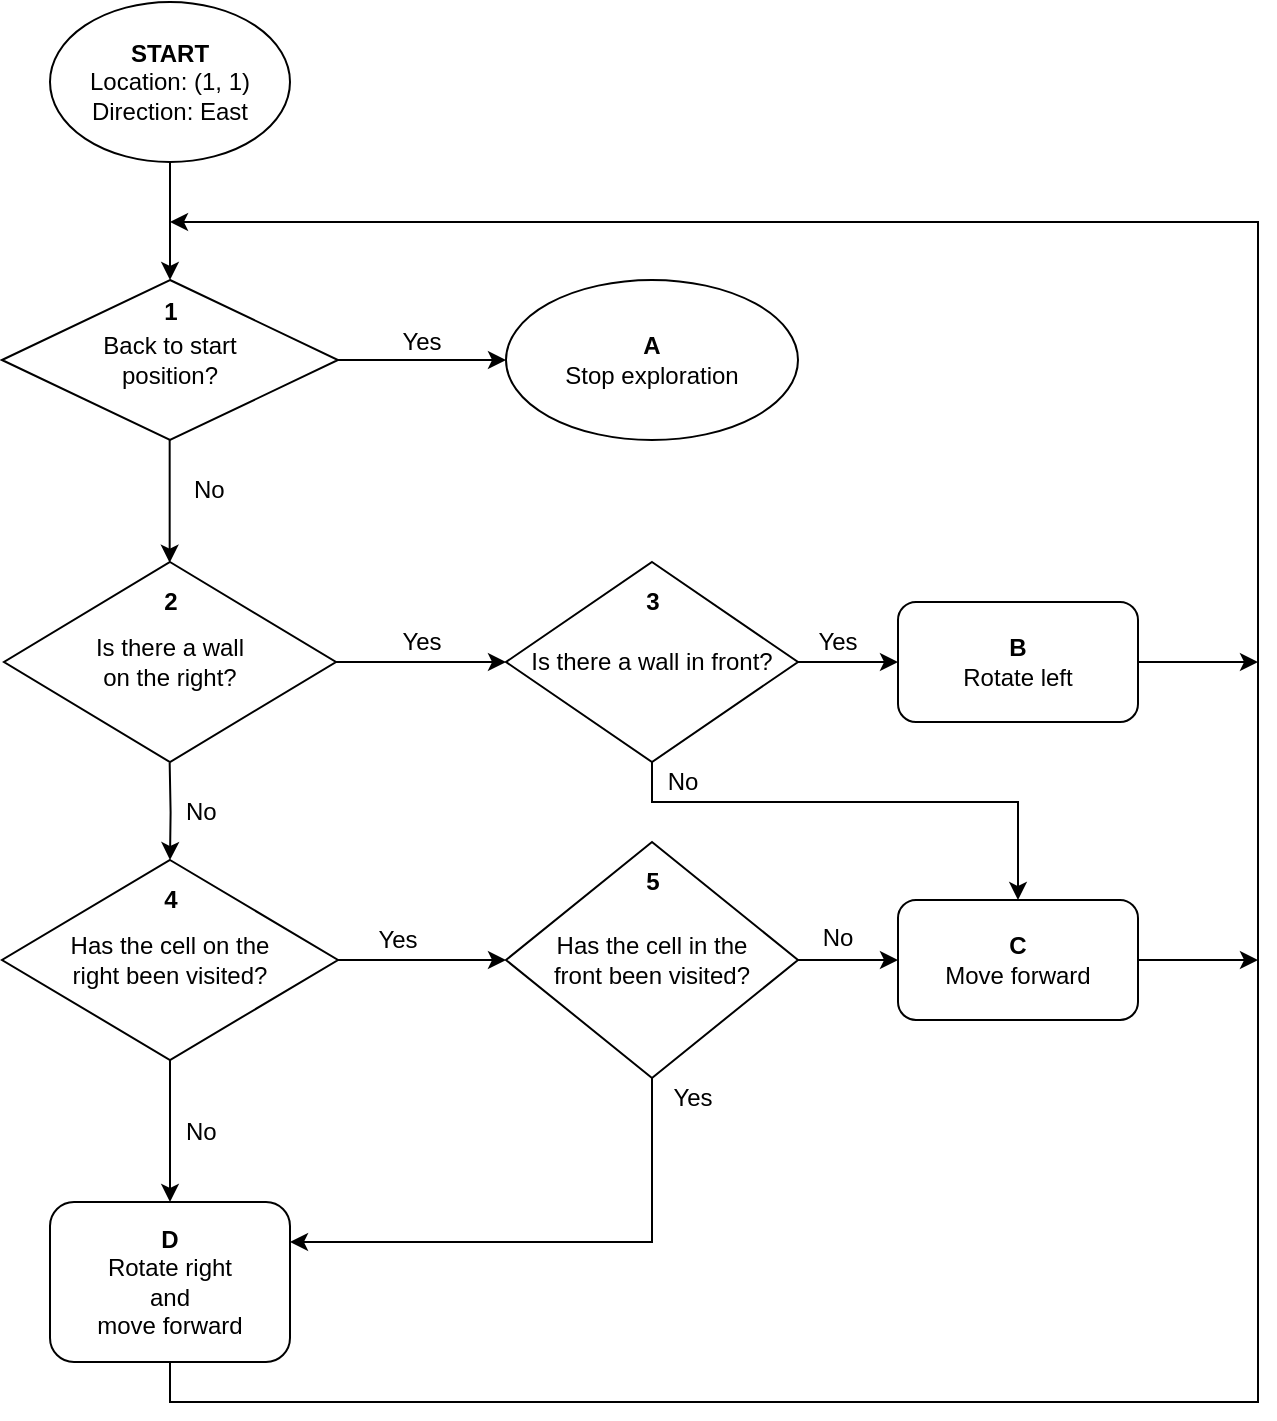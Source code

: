 <mxfile version="11.3.1" type="device" pages="1"><diagram id="-bxVBQRNQ80aXlzfX2NG" name="Page-1"><mxGraphModel dx="1038" dy="498" grid="1" gridSize="10" guides="1" tooltips="1" connect="1" arrows="1" fold="1" page="1" pageScale="1" pageWidth="827" pageHeight="1169" math="0" shadow="0"><root><mxCell id="0"/><mxCell id="1" parent="0"/><mxCell id="HEUy2izakNSGs1GPAu75-90" value="" style="edgeStyle=orthogonalEdgeStyle;rounded=0;orthogonalLoop=1;jettySize=auto;html=1;" parent="1" source="HEUy2izakNSGs1GPAu75-2" edge="1"><mxGeometry relative="1" as="geometry"><mxPoint x="206" y="259.0" as="targetPoint"/></mxGeometry></mxCell><mxCell id="HEUy2izakNSGs1GPAu75-2" value="&lt;b&gt;START&lt;/b&gt;&lt;br&gt;Location: (1, 1)&lt;br&gt;Direction: East" style="ellipse;whiteSpace=wrap;html=1;" parent="1" vertex="1"><mxGeometry x="146" y="120" width="120" height="80" as="geometry"/></mxCell><mxCell id="GPUqSu6zobl6gNc2QP5G-52" style="edgeStyle=orthogonalEdgeStyle;rounded=0;orthogonalLoop=1;jettySize=auto;html=1;exitX=1;exitY=0.5;exitDx=0;exitDy=0;" parent="1" source="HEUy2izakNSGs1GPAu75-14" edge="1"><mxGeometry relative="1" as="geometry"><mxPoint x="750" y="450" as="targetPoint"/></mxGeometry></mxCell><mxCell id="HEUy2izakNSGs1GPAu75-14" value="&lt;b&gt;B&lt;/b&gt;&lt;br&gt;Rotate left" style="rounded=1;whiteSpace=wrap;html=1;" parent="1" vertex="1"><mxGeometry x="570" y="420" width="120" height="60" as="geometry"/></mxCell><mxCell id="fvCaRwQEOLpqm8A_7HOz-37" style="edgeStyle=orthogonalEdgeStyle;rounded=0;orthogonalLoop=1;jettySize=auto;html=1;exitX=0.5;exitY=1;exitDx=0;exitDy=0;" edge="1" parent="1" source="HEUy2izakNSGs1GPAu75-37"><mxGeometry relative="1" as="geometry"><mxPoint x="206" y="230" as="targetPoint"/><Array as="points"><mxPoint x="206" y="820"/><mxPoint x="750" y="820"/><mxPoint x="750" y="230"/></Array></mxGeometry></mxCell><mxCell id="HEUy2izakNSGs1GPAu75-37" value="&lt;b&gt;D&lt;/b&gt;&lt;br&gt;Rotate right&lt;br&gt;and&lt;br&gt;move forward" style="rounded=1;whiteSpace=wrap;html=1;" parent="1" vertex="1"><mxGeometry x="146" y="720" width="120" height="80" as="geometry"/></mxCell><mxCell id="GPUqSu6zobl6gNc2QP5G-53" style="edgeStyle=orthogonalEdgeStyle;rounded=0;orthogonalLoop=1;jettySize=auto;html=1;exitX=1;exitY=0.5;exitDx=0;exitDy=0;" parent="1" source="HEUy2izakNSGs1GPAu75-39" edge="1"><mxGeometry relative="1" as="geometry"><mxPoint x="750" y="599" as="targetPoint"/></mxGeometry></mxCell><mxCell id="HEUy2izakNSGs1GPAu75-39" value="&lt;b&gt;C&lt;/b&gt;&lt;br&gt;Move forward" style="rounded=1;whiteSpace=wrap;html=1;" parent="1" vertex="1"><mxGeometry x="570" y="569" width="120" height="60" as="geometry"/></mxCell><mxCell id="HEUy2izakNSGs1GPAu75-81" value="No" style="text;html=1;resizable=0;points=[];autosize=1;align=left;verticalAlign=top;spacingTop=-4;" parent="1" vertex="1"><mxGeometry x="212" y="674.5" width="30" height="20" as="geometry"/></mxCell><mxCell id="HEUy2izakNSGs1GPAu75-98" value="" style="edgeStyle=orthogonalEdgeStyle;rounded=0;orthogonalLoop=1;jettySize=auto;html=1;" parent="1" source="HEUy2izakNSGs1GPAu75-89" target="HEUy2izakNSGs1GPAu75-96" edge="1"><mxGeometry relative="1" as="geometry"/></mxCell><mxCell id="GPUqSu6zobl6gNc2QP5G-18" style="edgeStyle=orthogonalEdgeStyle;rounded=0;orthogonalLoop=1;jettySize=auto;html=1;exitX=0.5;exitY=1;exitDx=0;exitDy=0;entryX=0.5;entryY=0;entryDx=0;entryDy=0;" parent="1" edge="1"><mxGeometry relative="1" as="geometry"><mxPoint x="205.833" y="338.667" as="sourcePoint"/><mxPoint x="205.833" y="400.333" as="targetPoint"/></mxGeometry></mxCell><mxCell id="HEUy2izakNSGs1GPAu75-89" value="Back to start&lt;br&gt;position?" style="rhombus;whiteSpace=wrap;html=1;" parent="1" vertex="1"><mxGeometry x="122" y="259" width="168" height="80" as="geometry"/></mxCell><mxCell id="HEUy2izakNSGs1GPAu75-92" value="No" style="text;html=1;resizable=0;points=[];autosize=1;align=left;verticalAlign=top;spacingTop=-4;" parent="1" vertex="1"><mxGeometry x="216" y="354" width="30" height="20" as="geometry"/></mxCell><mxCell id="HEUy2izakNSGs1GPAu75-96" value="&lt;b&gt;A&lt;/b&gt;&lt;br&gt;Stop exploration" style="ellipse;whiteSpace=wrap;html=1;" parent="1" vertex="1"><mxGeometry x="374" y="259" width="146" height="80" as="geometry"/></mxCell><mxCell id="GPUqSu6zobl6gNc2QP5G-11" value="Yes" style="text;html=1;strokeColor=none;fillColor=none;align=center;verticalAlign=middle;whiteSpace=wrap;rounded=0;" parent="1" vertex="1"><mxGeometry x="312" y="280" width="40" height="20" as="geometry"/></mxCell><mxCell id="GPUqSu6zobl6gNc2QP5G-25" style="edgeStyle=orthogonalEdgeStyle;rounded=0;orthogonalLoop=1;jettySize=auto;html=1;exitX=1;exitY=0.5;exitDx=0;exitDy=0;entryX=0;entryY=0.5;entryDx=0;entryDy=0;" parent="1" source="GPUqSu6zobl6gNc2QP5G-14" target="HEUy2izakNSGs1GPAu75-14" edge="1"><mxGeometry relative="1" as="geometry"/></mxCell><mxCell id="fvCaRwQEOLpqm8A_7HOz-31" style="edgeStyle=orthogonalEdgeStyle;rounded=0;orthogonalLoop=1;jettySize=auto;html=1;exitX=0.5;exitY=1;exitDx=0;exitDy=0;entryX=0.5;entryY=0;entryDx=0;entryDy=0;" edge="1" parent="1" source="GPUqSu6zobl6gNc2QP5G-14" target="HEUy2izakNSGs1GPAu75-39"><mxGeometry relative="1" as="geometry"><Array as="points"><mxPoint x="447" y="520"/><mxPoint x="630" y="520"/></Array></mxGeometry></mxCell><mxCell id="GPUqSu6zobl6gNc2QP5G-14" value="Is there a wall in front?" style="rhombus;whiteSpace=wrap;html=1;" parent="1" vertex="1"><mxGeometry x="374" y="400" width="146" height="100" as="geometry"/></mxCell><mxCell id="GPUqSu6zobl6gNc2QP5G-26" style="edgeStyle=orthogonalEdgeStyle;rounded=0;orthogonalLoop=1;jettySize=auto;html=1;exitX=1;exitY=0.5;exitDx=0;exitDy=0;entryX=0;entryY=0.5;entryDx=0;entryDy=0;" parent="1" source="GPUqSu6zobl6gNc2QP5G-15" target="GPUqSu6zobl6gNc2QP5G-14" edge="1"><mxGeometry relative="1" as="geometry"/></mxCell><mxCell id="GPUqSu6zobl6gNc2QP5G-32" style="edgeStyle=orthogonalEdgeStyle;rounded=0;orthogonalLoop=1;jettySize=auto;html=1;exitX=0.5;exitY=1;exitDx=0;exitDy=0;entryX=0.5;entryY=0;entryDx=0;entryDy=0;" parent="1" target="GPUqSu6zobl6gNc2QP5G-20" edge="1"><mxGeometry relative="1" as="geometry"><mxPoint x="205.833" y="500.333" as="sourcePoint"/></mxGeometry></mxCell><mxCell id="GPUqSu6zobl6gNc2QP5G-15" value="Is there a wall&lt;br&gt;on the right?" style="rhombus;whiteSpace=wrap;html=1;" parent="1" vertex="1"><mxGeometry x="123" y="400" width="166" height="100" as="geometry"/></mxCell><mxCell id="GPUqSu6zobl6gNc2QP5G-37" style="edgeStyle=orthogonalEdgeStyle;rounded=0;orthogonalLoop=1;jettySize=auto;html=1;exitX=0.5;exitY=1;exitDx=0;exitDy=0;entryX=0.5;entryY=0;entryDx=0;entryDy=0;" parent="1" source="GPUqSu6zobl6gNc2QP5G-20" target="HEUy2izakNSGs1GPAu75-37" edge="1"><mxGeometry relative="1" as="geometry"/></mxCell><mxCell id="fvCaRwQEOLpqm8A_7HOz-28" style="edgeStyle=orthogonalEdgeStyle;rounded=0;orthogonalLoop=1;jettySize=auto;html=1;exitX=1;exitY=0.5;exitDx=0;exitDy=0;entryX=0;entryY=0.5;entryDx=0;entryDy=0;" edge="1" parent="1" source="GPUqSu6zobl6gNc2QP5G-20" target="fvCaRwQEOLpqm8A_7HOz-1"><mxGeometry relative="1" as="geometry"/></mxCell><mxCell id="GPUqSu6zobl6gNc2QP5G-20" value="Has the cell on the&lt;br&gt;right been visited?" style="rhombus;whiteSpace=wrap;html=1;" parent="1" vertex="1"><mxGeometry x="122" y="549" width="168" height="100" as="geometry"/></mxCell><mxCell id="GPUqSu6zobl6gNc2QP5G-22" value="Yes" style="text;html=1;strokeColor=none;fillColor=none;align=center;verticalAlign=middle;whiteSpace=wrap;rounded=0;" parent="1" vertex="1"><mxGeometry x="311.5" y="430" width="40" height="20" as="geometry"/></mxCell><mxCell id="GPUqSu6zobl6gNc2QP5G-30" value="Yes" style="text;html=1;strokeColor=none;fillColor=none;align=center;verticalAlign=middle;whiteSpace=wrap;rounded=0;" parent="1" vertex="1"><mxGeometry x="520" y="430" width="40" height="20" as="geometry"/></mxCell><mxCell id="GPUqSu6zobl6gNc2QP5G-33" value="No" style="text;html=1;resizable=0;points=[];autosize=1;align=left;verticalAlign=top;spacingTop=-4;" parent="1" vertex="1"><mxGeometry x="212" y="514.5" width="30" height="20" as="geometry"/></mxCell><mxCell id="GPUqSu6zobl6gNc2QP5G-43" value="No" style="text;html=1;resizable=0;points=[];autosize=1;align=center;verticalAlign=top;spacingTop=-4;" parent="1" vertex="1"><mxGeometry x="447" y="500" width="30" height="20" as="geometry"/></mxCell><mxCell id="fvCaRwQEOLpqm8A_7HOz-29" style="edgeStyle=orthogonalEdgeStyle;rounded=0;orthogonalLoop=1;jettySize=auto;html=1;exitX=1;exitY=0.5;exitDx=0;exitDy=0;entryX=0;entryY=0.5;entryDx=0;entryDy=0;" edge="1" parent="1" source="fvCaRwQEOLpqm8A_7HOz-1" target="HEUy2izakNSGs1GPAu75-39"><mxGeometry relative="1" as="geometry"/></mxCell><mxCell id="fvCaRwQEOLpqm8A_7HOz-34" style="edgeStyle=orthogonalEdgeStyle;rounded=0;orthogonalLoop=1;jettySize=auto;html=1;exitX=0.5;exitY=1;exitDx=0;exitDy=0;entryX=1;entryY=0.25;entryDx=0;entryDy=0;" edge="1" parent="1" source="fvCaRwQEOLpqm8A_7HOz-1" target="HEUy2izakNSGs1GPAu75-37"><mxGeometry relative="1" as="geometry"/></mxCell><mxCell id="fvCaRwQEOLpqm8A_7HOz-1" value="Has the cell in the&lt;br&gt;front been visited?" style="rhombus;whiteSpace=wrap;html=1;" vertex="1" parent="1"><mxGeometry x="374" y="540" width="146" height="118" as="geometry"/></mxCell><mxCell id="fvCaRwQEOLpqm8A_7HOz-21" value="&lt;b&gt;1&lt;/b&gt;" style="text;html=1;resizable=0;points=[];autosize=1;align=center;verticalAlign=top;spacingTop=-4;" vertex="1" parent="1"><mxGeometry x="196" y="265" width="20" height="20" as="geometry"/></mxCell><mxCell id="fvCaRwQEOLpqm8A_7HOz-22" value="&lt;b&gt;2&lt;/b&gt;" style="text;html=1;resizable=0;points=[];autosize=1;align=center;verticalAlign=top;spacingTop=-4;" vertex="1" parent="1"><mxGeometry x="196" y="410" width="20" height="20" as="geometry"/></mxCell><mxCell id="fvCaRwQEOLpqm8A_7HOz-24" value="&lt;b&gt;4&lt;/b&gt;" style="text;html=1;resizable=0;points=[];autosize=1;align=center;verticalAlign=top;spacingTop=-4;" vertex="1" parent="1"><mxGeometry x="196" y="559" width="20" height="20" as="geometry"/></mxCell><mxCell id="fvCaRwQEOLpqm8A_7HOz-25" value="&lt;b&gt;3&lt;/b&gt;" style="text;html=1;resizable=0;points=[];autosize=1;align=center;verticalAlign=top;spacingTop=-4;" vertex="1" parent="1"><mxGeometry x="437" y="410" width="20" height="20" as="geometry"/></mxCell><mxCell id="fvCaRwQEOLpqm8A_7HOz-26" value="&lt;b&gt;5&lt;/b&gt;" style="text;html=1;resizable=0;points=[];autosize=1;align=center;verticalAlign=top;spacingTop=-4;" vertex="1" parent="1"><mxGeometry x="437" y="550" width="20" height="20" as="geometry"/></mxCell><mxCell id="fvCaRwQEOLpqm8A_7HOz-27" value="Yes" style="text;html=1;strokeColor=none;fillColor=none;align=center;verticalAlign=middle;whiteSpace=wrap;rounded=0;" vertex="1" parent="1"><mxGeometry x="300" y="579" width="40" height="20" as="geometry"/></mxCell><mxCell id="fvCaRwQEOLpqm8A_7HOz-30" value="No" style="text;html=1;strokeColor=none;fillColor=none;align=center;verticalAlign=middle;whiteSpace=wrap;rounded=0;" vertex="1" parent="1"><mxGeometry x="520" y="578" width="40" height="20" as="geometry"/></mxCell><mxCell id="fvCaRwQEOLpqm8A_7HOz-35" value="Yes" style="text;html=1;resizable=0;points=[];autosize=1;align=center;verticalAlign=top;spacingTop=-4;" vertex="1" parent="1"><mxGeometry x="447" y="658" width="40" height="20" as="geometry"/></mxCell></root></mxGraphModel></diagram></mxfile>